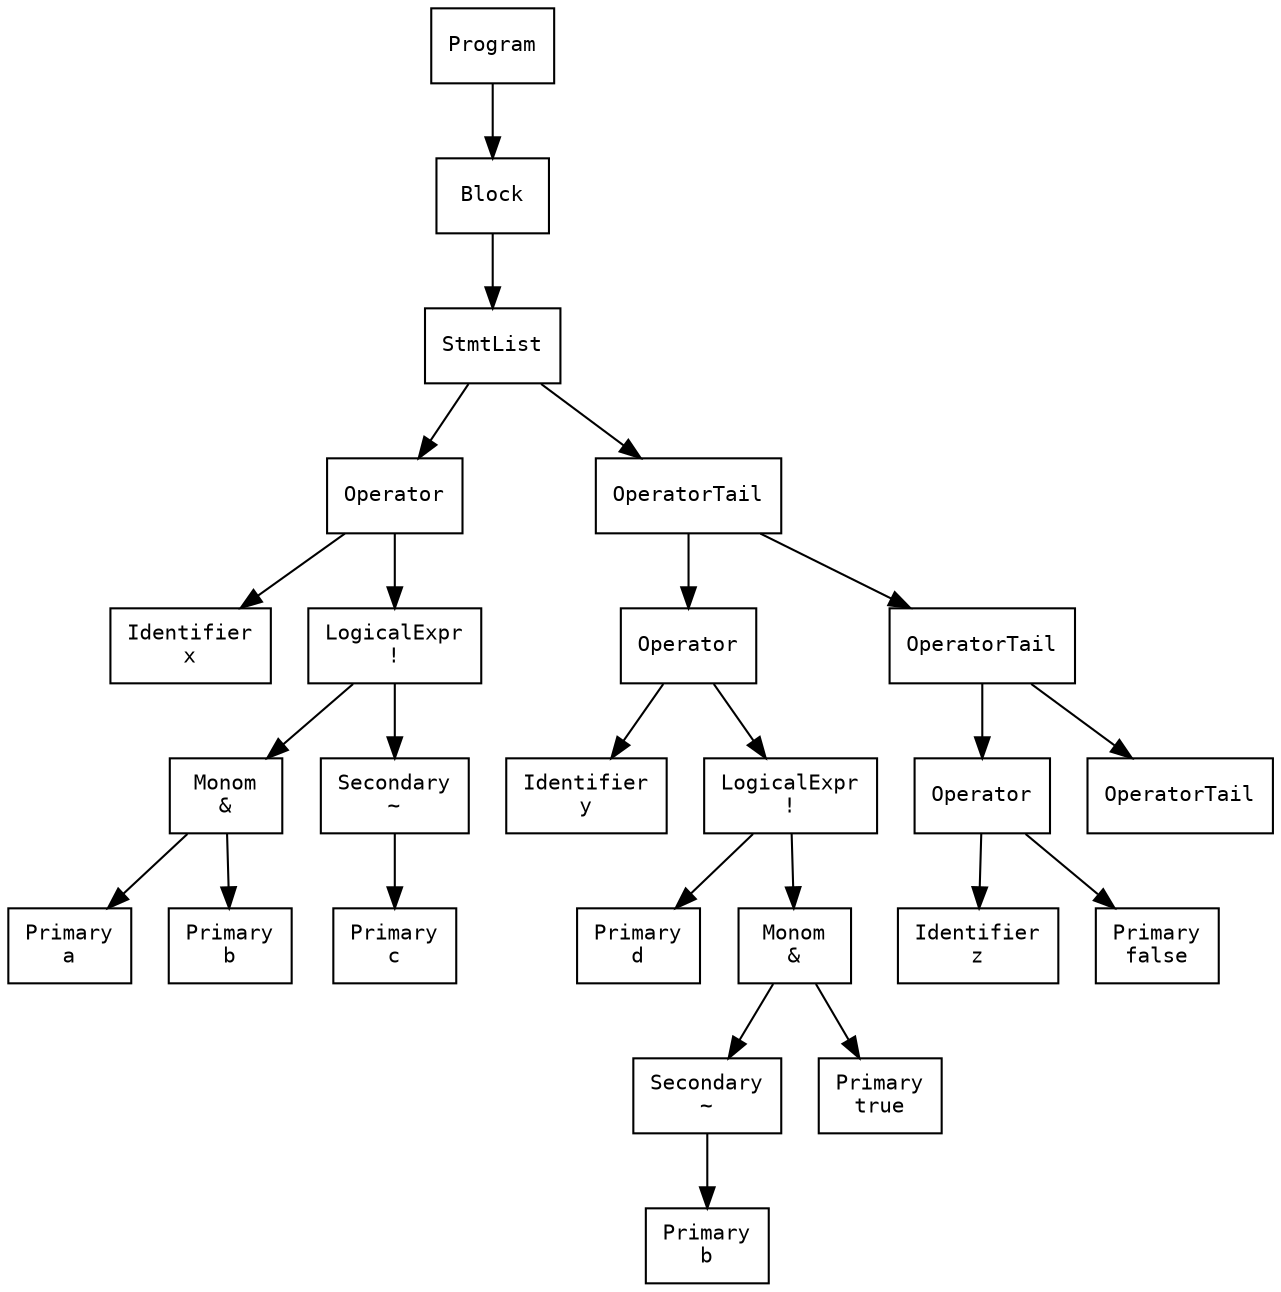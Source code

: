 digraph AST {
  node [shape=box, fontname="Courier", fontsize=10];
  edge [fontname="Courier", fontsize=10];

  node0 [label="Program"];
  node1 [label="Block"];
  node2 [label="StmtList"];
  node3 [label="Operator"];
  node4 [label="Identifier\nx"];
  node3 -> node4;
  node5 [label="LogicalExpr\n!"];
  node6 [label="Monom\n&"];
  node7 [label="Primary\na"];
  node6 -> node7;
  node8 [label="Primary\nb"];
  node6 -> node8;
  node5 -> node6;
  node9 [label="Secondary\n~"];
  node10 [label="Primary\nc"];
  node9 -> node10;
  node5 -> node9;
  node3 -> node5;
  node2 -> node3;
  node11 [label="OperatorTail"];
  node12 [label="Operator"];
  node13 [label="Identifier\ny"];
  node12 -> node13;
  node14 [label="LogicalExpr\n!"];
  node15 [label="Primary\nd"];
  node14 -> node15;
  node16 [label="Monom\n&"];
  node17 [label="Secondary\n~"];
  node18 [label="Primary\nb"];
  node17 -> node18;
  node16 -> node17;
  node19 [label="Primary\ntrue"];
  node16 -> node19;
  node14 -> node16;
  node12 -> node14;
  node11 -> node12;
  node20 [label="OperatorTail"];
  node21 [label="Operator"];
  node22 [label="Identifier\nz"];
  node21 -> node22;
  node23 [label="Primary\nfalse"];
  node21 -> node23;
  node20 -> node21;
  node24 [label="OperatorTail"];
  node20 -> node24;
  node11 -> node20;
  node2 -> node11;
  node1 -> node2;
  node0 -> node1;
}
